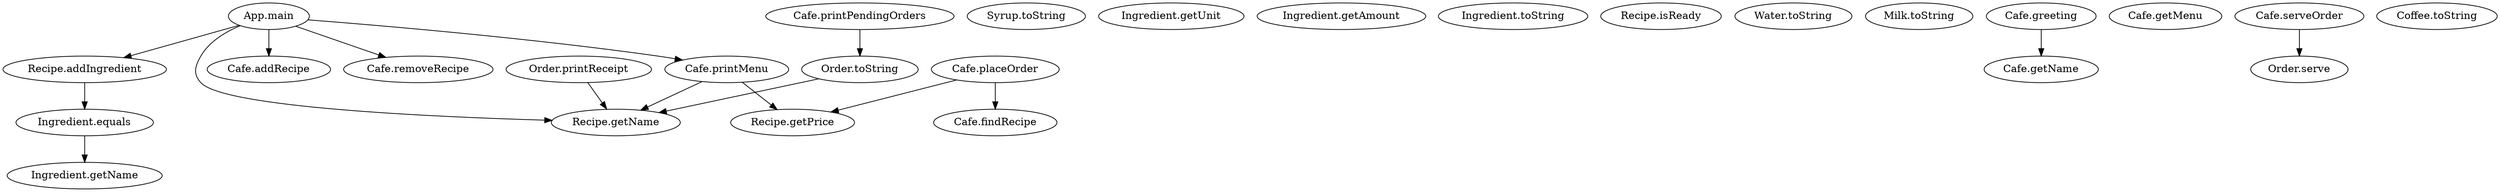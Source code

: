 digraph Cafe {
"App.main" [label="App.main"];
"Recipe.addIngredient" [label="Recipe.addIngredient"];
"Cafe.addRecipe" [label="Cafe.addRecipe"];
"Cafe.removeRecipe" [label="Cafe.removeRecipe"];
"Recipe.getName" [label="Recipe.getName"];
"Cafe.printMenu" [label="Cafe.printMenu"];
"Syrup.toString" [label="Syrup.toString"];
"Ingredient.getName" [label="Ingredient.getName"];
"Ingredient.getUnit" [label="Ingredient.getUnit"];
"Ingredient.getAmount" [label="Ingredient.getAmount"];
"Ingredient.toString" [label="Ingredient.toString"];
"Ingredient.equals" [label="Ingredient.equals"];
"Recipe.getPrice" [label="Recipe.getPrice"];
"Recipe.isReady" [label="Recipe.isReady"];
"Water.toString" [label="Water.toString"];
"Milk.toString" [label="Milk.toString"];
"Cafe.greeting" [label="Cafe.greeting"];
"Cafe.getName" [label="Cafe.getName"];
"Cafe.getMenu" [label="Cafe.getMenu"];
"Cafe.printPendingOrders" [label="Cafe.printPendingOrders"];
"Order.toString" [label="Order.toString"];
"Cafe.placeOrder" [label="Cafe.placeOrder"];
"Cafe.findRecipe" [label="Cafe.findRecipe"];
"Cafe.serveOrder" [label="Cafe.serveOrder"];
"Order.serve" [label="Order.serve"];
"Coffee.toString" [label="Coffee.toString"];
"Order.printReceipt" [label="Order.printReceipt"];
"App.main" -> "Recipe.addIngredient";
"App.main" -> "Cafe.addRecipe";
"App.main" -> "Cafe.removeRecipe";
"App.main" -> "Recipe.getName";
"App.main" -> "Cafe.printMenu";
"Recipe.addIngredient" -> "Ingredient.equals";
"Cafe.printMenu" -> "Recipe.getName";
"Cafe.printMenu" -> "Recipe.getPrice";
"Ingredient.equals" -> "Ingredient.getName";
"Cafe.greeting" -> "Cafe.getName";
"Cafe.printPendingOrders" -> "Order.toString";
"Order.toString" -> "Recipe.getName";
"Cafe.placeOrder" -> "Cafe.findRecipe";
"Cafe.placeOrder" -> "Recipe.getPrice";
"Cafe.serveOrder" -> "Order.serve";
"Order.printReceipt" -> "Recipe.getName";
}
